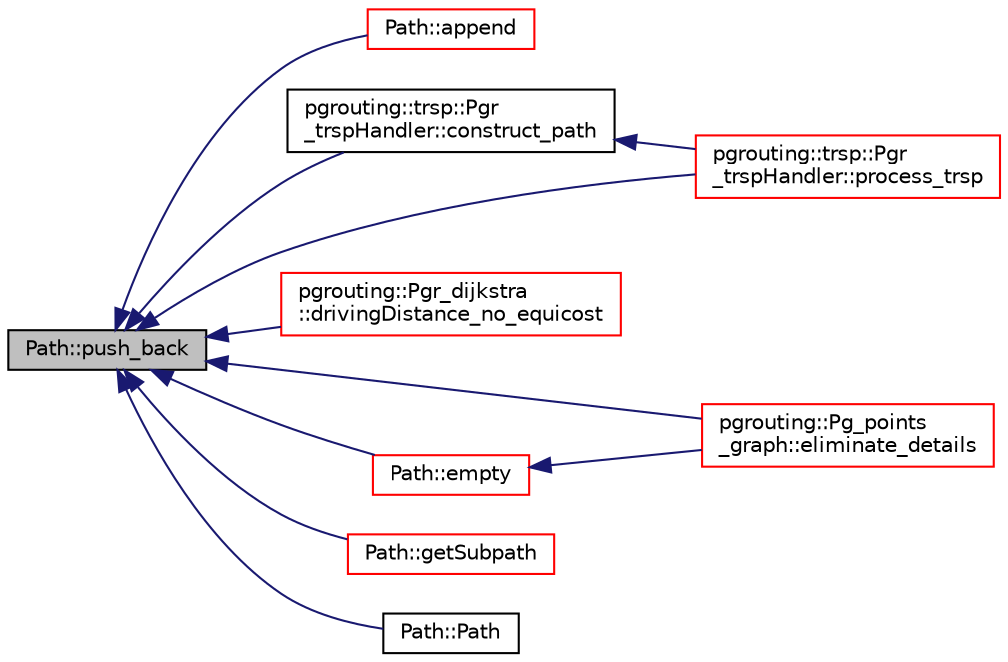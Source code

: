 digraph "Path::push_back"
{
  edge [fontname="Helvetica",fontsize="10",labelfontname="Helvetica",labelfontsize="10"];
  node [fontname="Helvetica",fontsize="10",shape=record];
  rankdir="LR";
  Node317 [label="Path::push_back",height=0.2,width=0.4,color="black", fillcolor="grey75", style="filled", fontcolor="black"];
  Node317 -> Node318 [dir="back",color="midnightblue",fontsize="10",style="solid",fontname="Helvetica"];
  Node318 [label="Path::append",height=0.2,width=0.4,color="red", fillcolor="white", style="filled",URL="$classPath.html#a81dda9b296131350ee5be51a13e095b7",tooltip="Path: 2 -> 9 seq node edge cost agg_cost 0 2 4 1 0 1 5 8 1 1 2 6 9 1 2 3 9 -1 0 3 Path: 9 -> 3 seq no..."];
  Node317 -> Node331 [dir="back",color="midnightblue",fontsize="10",style="solid",fontname="Helvetica"];
  Node331 [label="pgrouting::trsp::Pgr\l_trspHandler::construct_path",height=0.2,width=0.4,color="black", fillcolor="white", style="filled",URL="$classpgrouting_1_1trsp_1_1Pgr__trspHandler.html#afb0d7e7d3049ca1c2a003b0571fcc02d"];
  Node331 -> Node332 [dir="back",color="midnightblue",fontsize="10",style="solid",fontname="Helvetica"];
  Node332 [label="pgrouting::trsp::Pgr\l_trspHandler::process_trsp",height=0.2,width=0.4,color="red", fillcolor="white", style="filled",URL="$classpgrouting_1_1trsp_1_1Pgr__trspHandler.html#a5d3b1ce02215d5c0ea5519e678b9c320"];
  Node317 -> Node338 [dir="back",color="midnightblue",fontsize="10",style="solid",fontname="Helvetica"];
  Node338 [label="pgrouting::Pgr_dijkstra\l::drivingDistance_no_equicost",height=0.2,width=0.4,color="red", fillcolor="white", style="filled",URL="$classpgrouting_1_1Pgr__dijkstra.html#a9ba0c0b7c674a43f78068268b1ed6b06"];
  Node317 -> Node340 [dir="back",color="midnightblue",fontsize="10",style="solid",fontname="Helvetica"];
  Node340 [label="pgrouting::Pg_points\l_graph::eliminate_details",height=0.2,width=0.4,color="red", fillcolor="white", style="filled",URL="$classpgrouting_1_1Pg__points__graph.html#a3116d404b1aeab4255b83a96c040686c"];
  Node317 -> Node348 [dir="back",color="midnightblue",fontsize="10",style="solid",fontname="Helvetica"];
  Node348 [label="Path::empty",height=0.2,width=0.4,color="red", fillcolor="white", style="filled",URL="$classPath.html#a75bd5ccf60152fefaff1df56be09946b"];
  Node348 -> Node340 [dir="back",color="midnightblue",fontsize="10",style="solid",fontname="Helvetica"];
  Node317 -> Node373 [dir="back",color="midnightblue",fontsize="10",style="solid",fontname="Helvetica"];
  Node373 [label="Path::getSubpath",height=0.2,width=0.4,color="red", fillcolor="white", style="filled",URL="$classPath.html#a6e915a3786eccd377d84a284b3152e2b"];
  Node317 -> Node375 [dir="back",color="midnightblue",fontsize="10",style="solid",fontname="Helvetica"];
  Node375 [label="Path::Path",height=0.2,width=0.4,color="black", fillcolor="white", style="filled",URL="$classPath.html#aa756b9e7d3f6da13211097788882378a"];
  Node317 -> Node332 [dir="back",color="midnightblue",fontsize="10",style="solid",fontname="Helvetica"];
}
